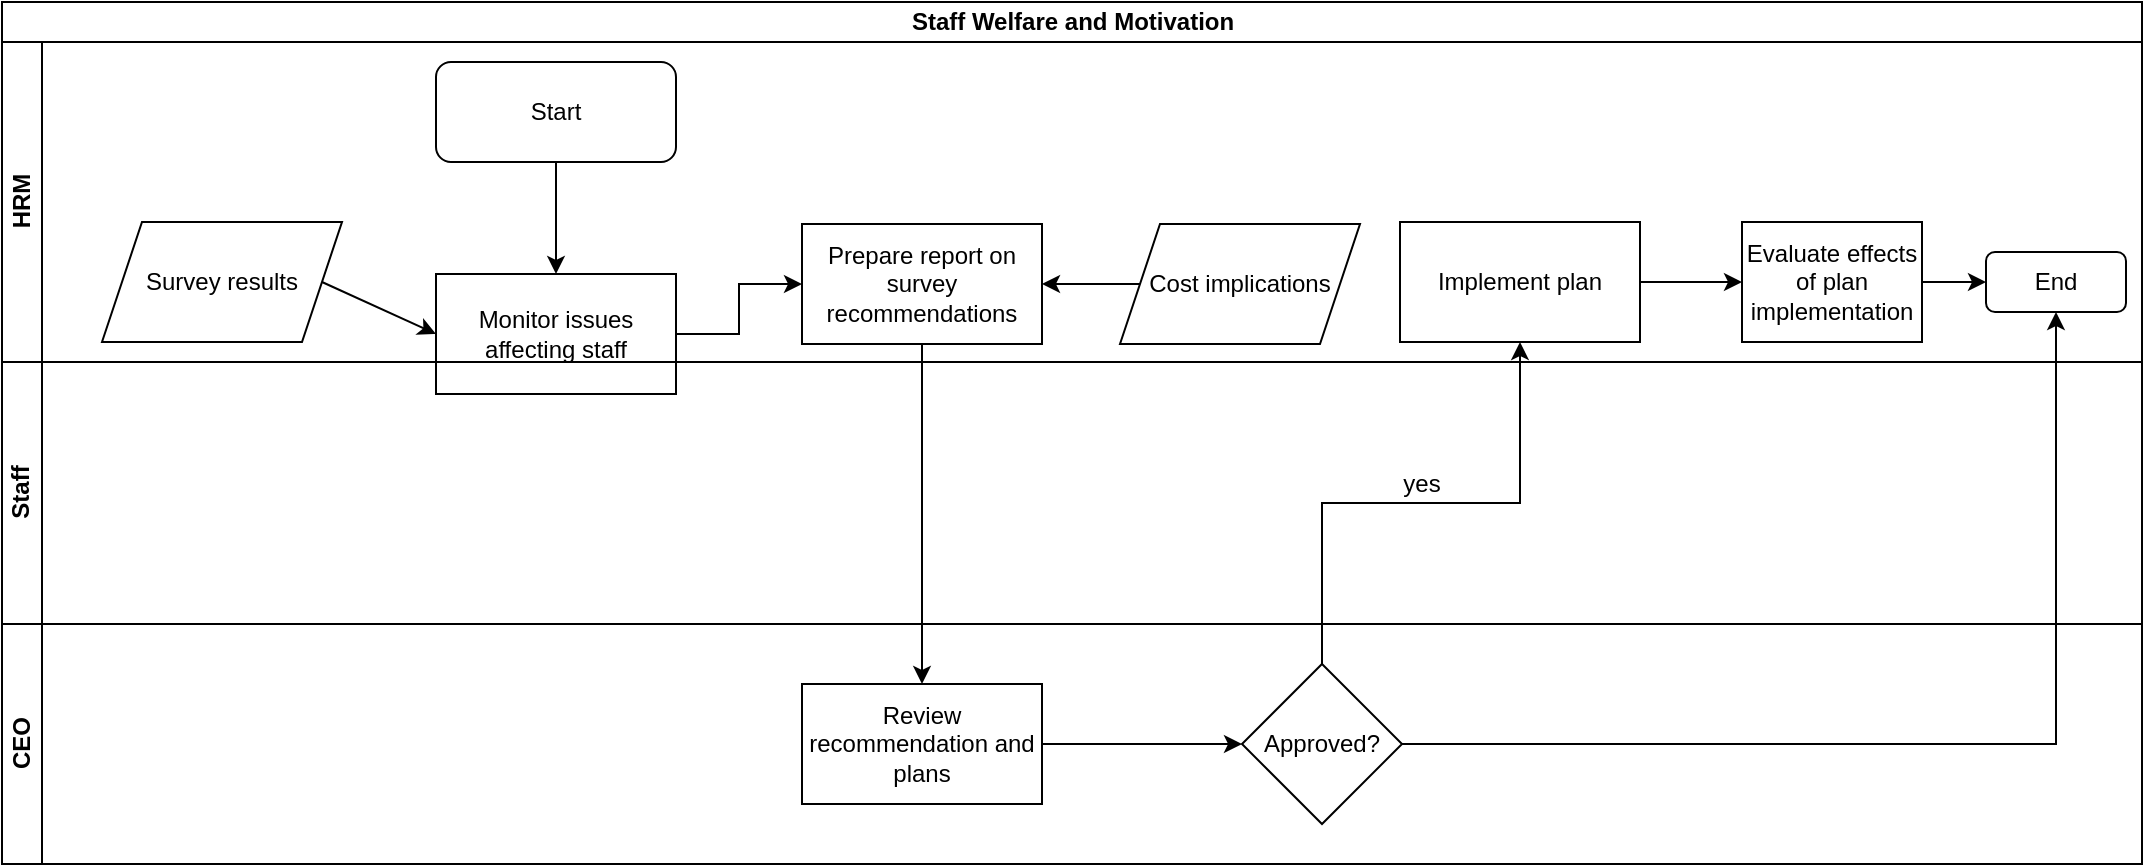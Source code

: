 <mxfile version="13.6.5" type="github">
  <diagram id="Ff0xHkXNhW8KNn4oLjkb" name="Page-1">
    <mxGraphModel dx="1038" dy="547" grid="1" gridSize="10" guides="1" tooltips="1" connect="1" arrows="1" fold="1" page="1" pageScale="1" pageWidth="1169" pageHeight="827" math="0" shadow="0">
      <root>
        <mxCell id="0" />
        <mxCell id="1" parent="0" />
        <mxCell id="-D6lr62yMq6zQq6dmZYH-2" value="Staff Welfare and Motivation" style="swimlane;html=1;childLayout=stackLayout;resizeParent=1;resizeParentMax=0;horizontal=1;startSize=20;horizontalStack=0;" vertex="1" parent="1">
          <mxGeometry x="110" y="30" width="1070" height="431" as="geometry" />
        </mxCell>
        <mxCell id="-D6lr62yMq6zQq6dmZYH-3" value="HRM" style="swimlane;html=1;startSize=20;horizontal=0;" vertex="1" parent="-D6lr62yMq6zQq6dmZYH-2">
          <mxGeometry y="20" width="1070" height="160" as="geometry" />
        </mxCell>
        <mxCell id="-D6lr62yMq6zQq6dmZYH-11" value="" style="endArrow=classic;html=1;entryX=0.5;entryY=0;entryDx=0;entryDy=0;exitX=0.5;exitY=1;exitDx=0;exitDy=0;" edge="1" parent="-D6lr62yMq6zQq6dmZYH-3" source="-D6lr62yMq6zQq6dmZYH-6" target="-D6lr62yMq6zQq6dmZYH-7">
          <mxGeometry width="50" height="50" relative="1" as="geometry">
            <mxPoint x="470" y="110" as="sourcePoint" />
            <mxPoint x="520" y="60" as="targetPoint" />
          </mxGeometry>
        </mxCell>
        <mxCell id="-D6lr62yMq6zQq6dmZYH-6" value="Start" style="rounded=1;whiteSpace=wrap;html=1;" vertex="1" parent="-D6lr62yMq6zQq6dmZYH-3">
          <mxGeometry x="217" y="10" width="120" height="50" as="geometry" />
        </mxCell>
        <mxCell id="-D6lr62yMq6zQq6dmZYH-29" value="End" style="rounded=1;whiteSpace=wrap;html=1;" vertex="1" parent="-D6lr62yMq6zQq6dmZYH-3">
          <mxGeometry x="992" y="105" width="70" height="30" as="geometry" />
        </mxCell>
        <mxCell id="-D6lr62yMq6zQq6dmZYH-13" value="Prepare report on survey recommendations" style="whiteSpace=wrap;html=1;rounded=0;" vertex="1" parent="-D6lr62yMq6zQq6dmZYH-3">
          <mxGeometry x="400" y="91" width="120" height="60" as="geometry" />
        </mxCell>
        <mxCell id="-D6lr62yMq6zQq6dmZYH-8" value="Survey results" style="shape=parallelogram;perimeter=parallelogramPerimeter;whiteSpace=wrap;html=1;fixedSize=1;" vertex="1" parent="-D6lr62yMq6zQq6dmZYH-3">
          <mxGeometry x="50" y="90" width="120" height="60" as="geometry" />
        </mxCell>
        <mxCell id="-D6lr62yMq6zQq6dmZYH-7" value="Monitor issues affecting staff" style="rounded=0;whiteSpace=wrap;html=1;" vertex="1" parent="-D6lr62yMq6zQq6dmZYH-3">
          <mxGeometry x="217" y="116" width="120" height="60" as="geometry" />
        </mxCell>
        <mxCell id="-D6lr62yMq6zQq6dmZYH-12" value="" style="endArrow=classic;html=1;exitX=1;exitY=0.5;exitDx=0;exitDy=0;entryX=0;entryY=0.5;entryDx=0;entryDy=0;" edge="1" parent="-D6lr62yMq6zQq6dmZYH-3" source="-D6lr62yMq6zQq6dmZYH-8" target="-D6lr62yMq6zQq6dmZYH-7">
          <mxGeometry width="50" height="50" relative="1" as="geometry">
            <mxPoint x="470" y="110" as="sourcePoint" />
            <mxPoint x="520" y="60" as="targetPoint" />
          </mxGeometry>
        </mxCell>
        <mxCell id="-D6lr62yMq6zQq6dmZYH-14" value="" style="edgeStyle=orthogonalEdgeStyle;rounded=0;orthogonalLoop=1;jettySize=auto;html=1;" edge="1" parent="-D6lr62yMq6zQq6dmZYH-3" source="-D6lr62yMq6zQq6dmZYH-7" target="-D6lr62yMq6zQq6dmZYH-13">
          <mxGeometry relative="1" as="geometry" />
        </mxCell>
        <mxCell id="-D6lr62yMq6zQq6dmZYH-17" value="Cost implications" style="shape=parallelogram;perimeter=parallelogramPerimeter;whiteSpace=wrap;html=1;fixedSize=1;" vertex="1" parent="-D6lr62yMq6zQq6dmZYH-3">
          <mxGeometry x="559" y="91" width="120" height="60" as="geometry" />
        </mxCell>
        <mxCell id="-D6lr62yMq6zQq6dmZYH-19" value="" style="edgeStyle=orthogonalEdgeStyle;rounded=0;orthogonalLoop=1;jettySize=auto;html=1;entryX=1;entryY=0.5;entryDx=0;entryDy=0;" edge="1" parent="-D6lr62yMq6zQq6dmZYH-3" source="-D6lr62yMq6zQq6dmZYH-17" target="-D6lr62yMq6zQq6dmZYH-13">
          <mxGeometry relative="1" as="geometry">
            <mxPoint x="469" y="121" as="targetPoint" />
          </mxGeometry>
        </mxCell>
        <mxCell id="-D6lr62yMq6zQq6dmZYH-4" value="Staff" style="swimlane;html=1;startSize=20;horizontal=0;" vertex="1" parent="-D6lr62yMq6zQq6dmZYH-2">
          <mxGeometry y="180" width="1070" height="131" as="geometry" />
        </mxCell>
        <mxCell id="-D6lr62yMq6zQq6dmZYH-15" value="Review recommendation and plans" style="whiteSpace=wrap;html=1;rounded=0;" vertex="1" parent="-D6lr62yMq6zQq6dmZYH-4">
          <mxGeometry x="400" y="161" width="120" height="60" as="geometry" />
        </mxCell>
        <mxCell id="-D6lr62yMq6zQq6dmZYH-24" value="yes" style="text;html=1;strokeColor=none;fillColor=none;align=center;verticalAlign=middle;whiteSpace=wrap;rounded=0;" vertex="1" parent="-D6lr62yMq6zQq6dmZYH-4">
          <mxGeometry x="690" y="51" width="40" height="20" as="geometry" />
        </mxCell>
        <mxCell id="-D6lr62yMq6zQq6dmZYH-5" value="CEO" style="swimlane;html=1;startSize=20;horizontal=0;" vertex="1" parent="-D6lr62yMq6zQq6dmZYH-2">
          <mxGeometry y="311" width="1070" height="120" as="geometry" />
        </mxCell>
        <mxCell id="-D6lr62yMq6zQq6dmZYH-16" value="" style="edgeStyle=orthogonalEdgeStyle;rounded=0;orthogonalLoop=1;jettySize=auto;html=1;" edge="1" parent="-D6lr62yMq6zQq6dmZYH-2" source="-D6lr62yMq6zQq6dmZYH-13" target="-D6lr62yMq6zQq6dmZYH-15">
          <mxGeometry relative="1" as="geometry" />
        </mxCell>
        <mxCell id="-D6lr62yMq6zQq6dmZYH-23" value="" style="edgeStyle=orthogonalEdgeStyle;rounded=0;orthogonalLoop=1;jettySize=auto;html=1;" edge="1" parent="1" source="-D6lr62yMq6zQq6dmZYH-20" target="-D6lr62yMq6zQq6dmZYH-22">
          <mxGeometry relative="1" as="geometry" />
        </mxCell>
        <mxCell id="-D6lr62yMq6zQq6dmZYH-32" value="" style="edgeStyle=orthogonalEdgeStyle;rounded=0;orthogonalLoop=1;jettySize=auto;html=1;entryX=0.5;entryY=1;entryDx=0;entryDy=0;" edge="1" parent="1" source="-D6lr62yMq6zQq6dmZYH-20" target="-D6lr62yMq6zQq6dmZYH-29">
          <mxGeometry relative="1" as="geometry">
            <mxPoint x="870" y="401" as="targetPoint" />
          </mxGeometry>
        </mxCell>
        <mxCell id="-D6lr62yMq6zQq6dmZYH-20" value="Approved?" style="rhombus;whiteSpace=wrap;html=1;rounded=0;" vertex="1" parent="1">
          <mxGeometry x="730" y="361" width="80" height="80" as="geometry" />
        </mxCell>
        <mxCell id="-D6lr62yMq6zQq6dmZYH-21" value="" style="edgeStyle=orthogonalEdgeStyle;rounded=0;orthogonalLoop=1;jettySize=auto;html=1;" edge="1" parent="1" source="-D6lr62yMq6zQq6dmZYH-15" target="-D6lr62yMq6zQq6dmZYH-20">
          <mxGeometry relative="1" as="geometry" />
        </mxCell>
        <mxCell id="-D6lr62yMq6zQq6dmZYH-27" value="" style="edgeStyle=orthogonalEdgeStyle;rounded=0;orthogonalLoop=1;jettySize=auto;html=1;" edge="1" parent="1" source="-D6lr62yMq6zQq6dmZYH-22" target="-D6lr62yMq6zQq6dmZYH-26">
          <mxGeometry relative="1" as="geometry" />
        </mxCell>
        <mxCell id="-D6lr62yMq6zQq6dmZYH-22" value="Implement plan" style="whiteSpace=wrap;html=1;rounded=0;" vertex="1" parent="1">
          <mxGeometry x="809" y="140" width="120" height="60" as="geometry" />
        </mxCell>
        <mxCell id="-D6lr62yMq6zQq6dmZYH-26" value="Evaluate effects of plan implementation" style="whiteSpace=wrap;html=1;rounded=0;" vertex="1" parent="1">
          <mxGeometry x="980" y="140" width="90" height="60" as="geometry" />
        </mxCell>
        <mxCell id="-D6lr62yMq6zQq6dmZYH-30" value="" style="edgeStyle=orthogonalEdgeStyle;rounded=0;orthogonalLoop=1;jettySize=auto;html=1;exitX=1;exitY=0.5;exitDx=0;exitDy=0;entryX=0;entryY=0.5;entryDx=0;entryDy=0;" edge="1" parent="1" source="-D6lr62yMq6zQq6dmZYH-26" target="-D6lr62yMq6zQq6dmZYH-29">
          <mxGeometry relative="1" as="geometry">
            <mxPoint x="1040" y="70" as="sourcePoint" />
            <mxPoint x="1091" y="70" as="targetPoint" />
          </mxGeometry>
        </mxCell>
      </root>
    </mxGraphModel>
  </diagram>
</mxfile>
